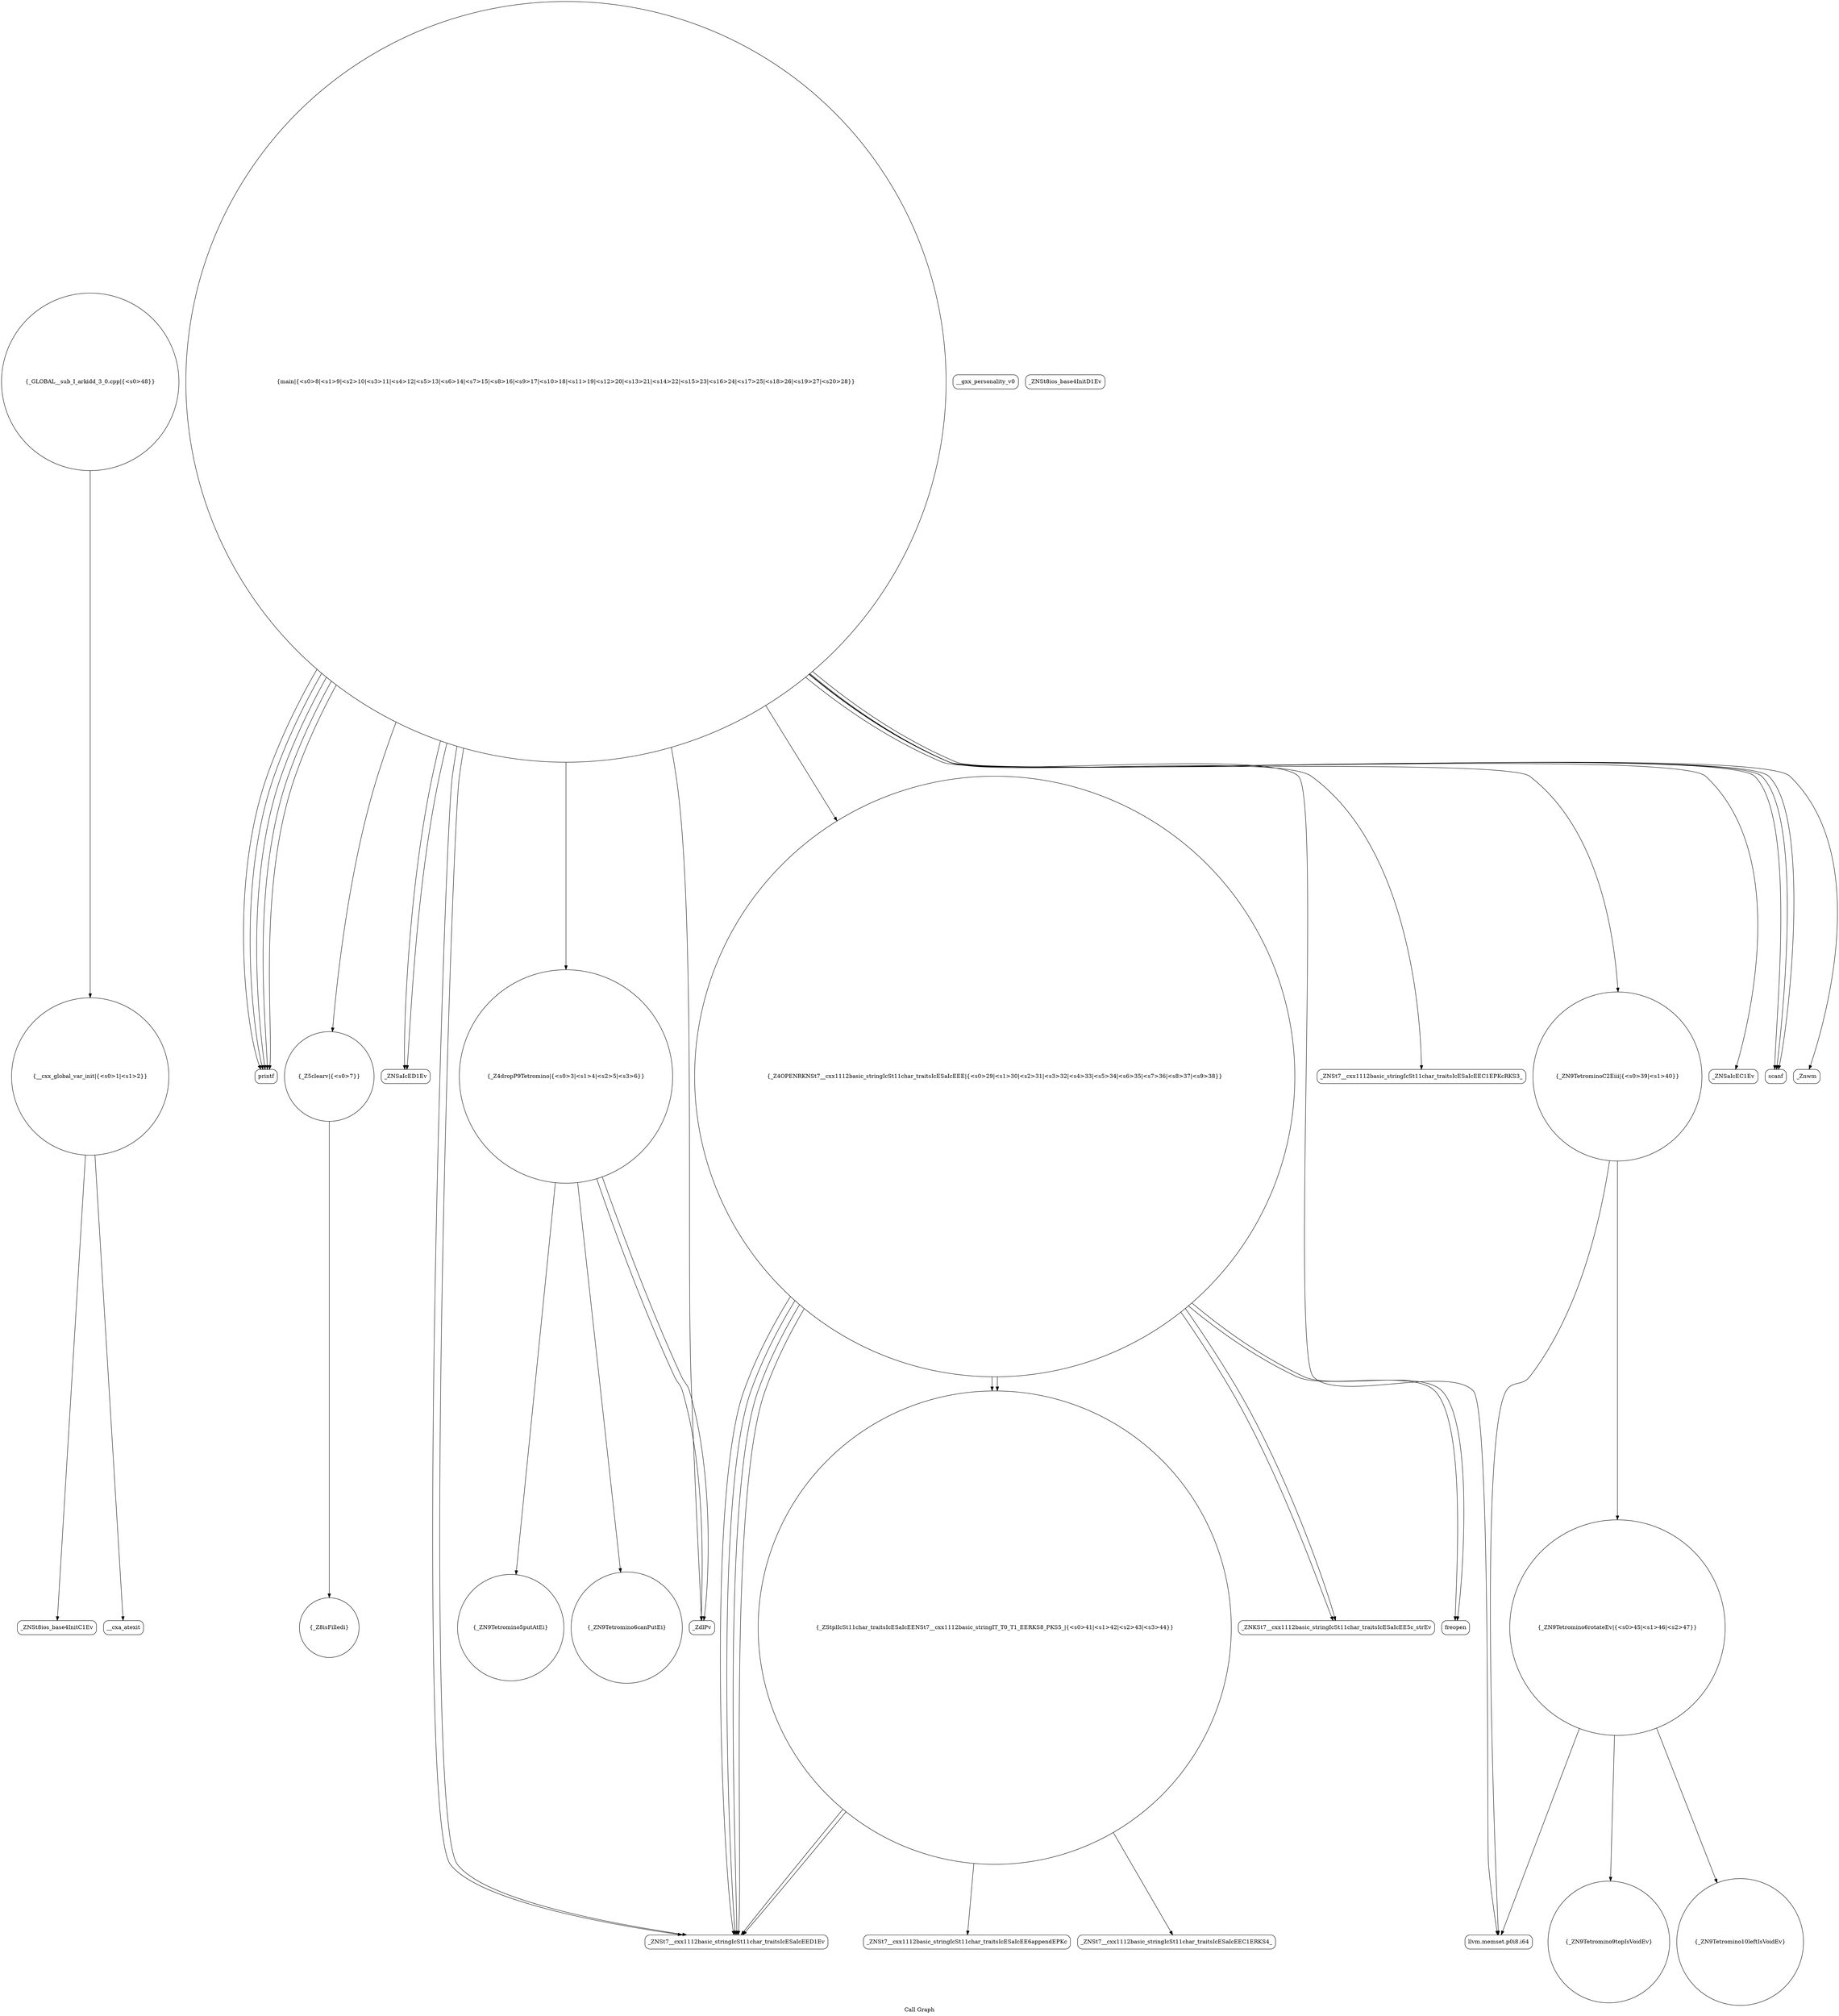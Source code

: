 digraph "Call Graph" {
	label="Call Graph";

	Node0x5569f6b74ff0 [shape=record,shape=circle,label="{__cxx_global_var_init|{<s0>1|<s1>2}}"];
	Node0x5569f6b74ff0:s0 -> Node0x5569f6b75480[color=black];
	Node0x5569f6b74ff0:s1 -> Node0x5569f6b75580[color=black];
	Node0x5569f6b76100 [shape=record,shape=Mrecord,label="{_ZNSt7__cxx1112basic_stringIcSt11char_traitsIcESaIcEE6appendEPKc}"];
	Node0x5569f6b75780 [shape=record,shape=circle,label="{_ZN9Tetromino5putAtEi}"];
	Node0x5569f6b75b00 [shape=record,shape=Mrecord,label="{__gxx_personality_v0}"];
	Node0x5569f6b75e80 [shape=record,shape=Mrecord,label="{printf}"];
	Node0x5569f6b75500 [shape=record,shape=Mrecord,label="{_ZNSt8ios_base4InitD1Ev}"];
	Node0x5569f6b76200 [shape=record,shape=circle,label="{_ZN9Tetromino9topIsVoidEv}"];
	Node0x5569f6b75880 [shape=record,shape=circle,label="{_Z5clearv|{<s0>7}}"];
	Node0x5569f6b75880:s0 -> Node0x5569f6b75800[color=black];
	Node0x5569f6b75c00 [shape=record,shape=Mrecord,label="{_ZNSaIcED1Ev}"];
	Node0x5569f6b75f80 [shape=record,shape=circle,label="{_ZStplIcSt11char_traitsIcESaIcEENSt7__cxx1112basic_stringIT_T0_T1_EERKS8_PKS5_|{<s0>41|<s1>42|<s2>43|<s3>44}}"];
	Node0x5569f6b75f80:s0 -> Node0x5569f6b76080[color=black];
	Node0x5569f6b75f80:s1 -> Node0x5569f6b76100[color=black];
	Node0x5569f6b75f80:s2 -> Node0x5569f6b75b80[color=black];
	Node0x5569f6b75f80:s3 -> Node0x5569f6b75b80[color=black];
	Node0x5569f6b75600 [shape=record,shape=circle,label="{_Z4dropP9Tetromino|{<s0>3|<s1>4|<s2>5|<s3>6}}"];
	Node0x5569f6b75600:s0 -> Node0x5569f6b75680[color=black];
	Node0x5569f6b75600:s1 -> Node0x5569f6b75700[color=black];
	Node0x5569f6b75600:s2 -> Node0x5569f6b75780[color=black];
	Node0x5569f6b75600:s3 -> Node0x5569f6b75700[color=black];
	Node0x5569f6b76300 [shape=record,shape=circle,label="{_GLOBAL__sub_I_arkidd_3_0.cpp|{<s0>48}}"];
	Node0x5569f6b76300:s0 -> Node0x5569f6b74ff0[color=black];
	Node0x5569f6b75980 [shape=record,shape=circle,label="{_Z4OPENRKNSt7__cxx1112basic_stringIcSt11char_traitsIcESaIcEEE|{<s0>29|<s1>30|<s2>31|<s3>32|<s4>33|<s5>34|<s6>35|<s7>36|<s8>37|<s9>38}}"];
	Node0x5569f6b75980:s0 -> Node0x5569f6b75f80[color=black];
	Node0x5569f6b75980:s1 -> Node0x5569f6b76000[color=black];
	Node0x5569f6b75980:s2 -> Node0x5569f6b75f00[color=black];
	Node0x5569f6b75980:s3 -> Node0x5569f6b75b80[color=black];
	Node0x5569f6b75980:s4 -> Node0x5569f6b75f80[color=black];
	Node0x5569f6b75980:s5 -> Node0x5569f6b76000[color=black];
	Node0x5569f6b75980:s6 -> Node0x5569f6b75f00[color=black];
	Node0x5569f6b75980:s7 -> Node0x5569f6b75b80[color=black];
	Node0x5569f6b75980:s8 -> Node0x5569f6b75b80[color=black];
	Node0x5569f6b75980:s9 -> Node0x5569f6b75b80[color=black];
	Node0x5569f6b75d00 [shape=record,shape=Mrecord,label="{llvm.memset.p0i8.i64}"];
	Node0x5569f6b76080 [shape=record,shape=Mrecord,label="{_ZNSt7__cxx1112basic_stringIcSt11char_traitsIcESaIcEEC1ERKS4_}"];
	Node0x5569f6b75700 [shape=record,shape=Mrecord,label="{_ZdlPv}"];
	Node0x5569f6b75a80 [shape=record,shape=Mrecord,label="{_ZNSt7__cxx1112basic_stringIcSt11char_traitsIcESaIcEEC1EPKcRKS3_}"];
	Node0x5569f6b75e00 [shape=record,shape=circle,label="{_ZN9TetrominoC2Eiii|{<s0>39|<s1>40}}"];
	Node0x5569f6b75e00:s0 -> Node0x5569f6b75d00[color=black];
	Node0x5569f6b75e00:s1 -> Node0x5569f6b76180[color=black];
	Node0x5569f6b75480 [shape=record,shape=Mrecord,label="{_ZNSt8ios_base4InitC1Ev}"];
	Node0x5569f6b76180 [shape=record,shape=circle,label="{_ZN9Tetromino6rotateEv|{<s0>45|<s1>46|<s2>47}}"];
	Node0x5569f6b76180:s0 -> Node0x5569f6b75d00[color=black];
	Node0x5569f6b76180:s1 -> Node0x5569f6b76200[color=black];
	Node0x5569f6b76180:s2 -> Node0x5569f6b76280[color=black];
	Node0x5569f6b75800 [shape=record,shape=circle,label="{_Z8isFilledi}"];
	Node0x5569f6b75b80 [shape=record,shape=Mrecord,label="{_ZNSt7__cxx1112basic_stringIcSt11char_traitsIcESaIcEED1Ev}"];
	Node0x5569f6b75f00 [shape=record,shape=Mrecord,label="{freopen}"];
	Node0x5569f6b75580 [shape=record,shape=Mrecord,label="{__cxa_atexit}"];
	Node0x5569f6b76280 [shape=record,shape=circle,label="{_ZN9Tetromino10leftIsVoidEv}"];
	Node0x5569f6b75900 [shape=record,shape=circle,label="{main|{<s0>8|<s1>9|<s2>10|<s3>11|<s4>12|<s5>13|<s6>14|<s7>15|<s8>16|<s9>17|<s10>18|<s11>19|<s12>20|<s13>21|<s14>22|<s15>23|<s16>24|<s17>25|<s18>26|<s19>27|<s20>28}}"];
	Node0x5569f6b75900:s0 -> Node0x5569f6b75a00[color=black];
	Node0x5569f6b75900:s1 -> Node0x5569f6b75a80[color=black];
	Node0x5569f6b75900:s2 -> Node0x5569f6b75980[color=black];
	Node0x5569f6b75900:s3 -> Node0x5569f6b75b80[color=black];
	Node0x5569f6b75900:s4 -> Node0x5569f6b75c00[color=black];
	Node0x5569f6b75900:s5 -> Node0x5569f6b75c80[color=black];
	Node0x5569f6b75900:s6 -> Node0x5569f6b75c80[color=black];
	Node0x5569f6b75900:s7 -> Node0x5569f6b75d00[color=black];
	Node0x5569f6b75900:s8 -> Node0x5569f6b75c80[color=black];
	Node0x5569f6b75900:s9 -> Node0x5569f6b75d80[color=black];
	Node0x5569f6b75900:s10 -> Node0x5569f6b75e00[color=black];
	Node0x5569f6b75900:s11 -> Node0x5569f6b75600[color=black];
	Node0x5569f6b75900:s12 -> Node0x5569f6b75b80[color=black];
	Node0x5569f6b75900:s13 -> Node0x5569f6b75c00[color=black];
	Node0x5569f6b75900:s14 -> Node0x5569f6b75700[color=black];
	Node0x5569f6b75900:s15 -> Node0x5569f6b75880[color=black];
	Node0x5569f6b75900:s16 -> Node0x5569f6b75e80[color=black];
	Node0x5569f6b75900:s17 -> Node0x5569f6b75e80[color=black];
	Node0x5569f6b75900:s18 -> Node0x5569f6b75e80[color=black];
	Node0x5569f6b75900:s19 -> Node0x5569f6b75e80[color=black];
	Node0x5569f6b75900:s20 -> Node0x5569f6b75e80[color=black];
	Node0x5569f6b75c80 [shape=record,shape=Mrecord,label="{scanf}"];
	Node0x5569f6b76000 [shape=record,shape=Mrecord,label="{_ZNKSt7__cxx1112basic_stringIcSt11char_traitsIcESaIcEE5c_strEv}"];
	Node0x5569f6b75680 [shape=record,shape=circle,label="{_ZN9Tetromino6canPutEi}"];
	Node0x5569f6b75a00 [shape=record,shape=Mrecord,label="{_ZNSaIcEC1Ev}"];
	Node0x5569f6b75d80 [shape=record,shape=Mrecord,label="{_Znwm}"];
}
